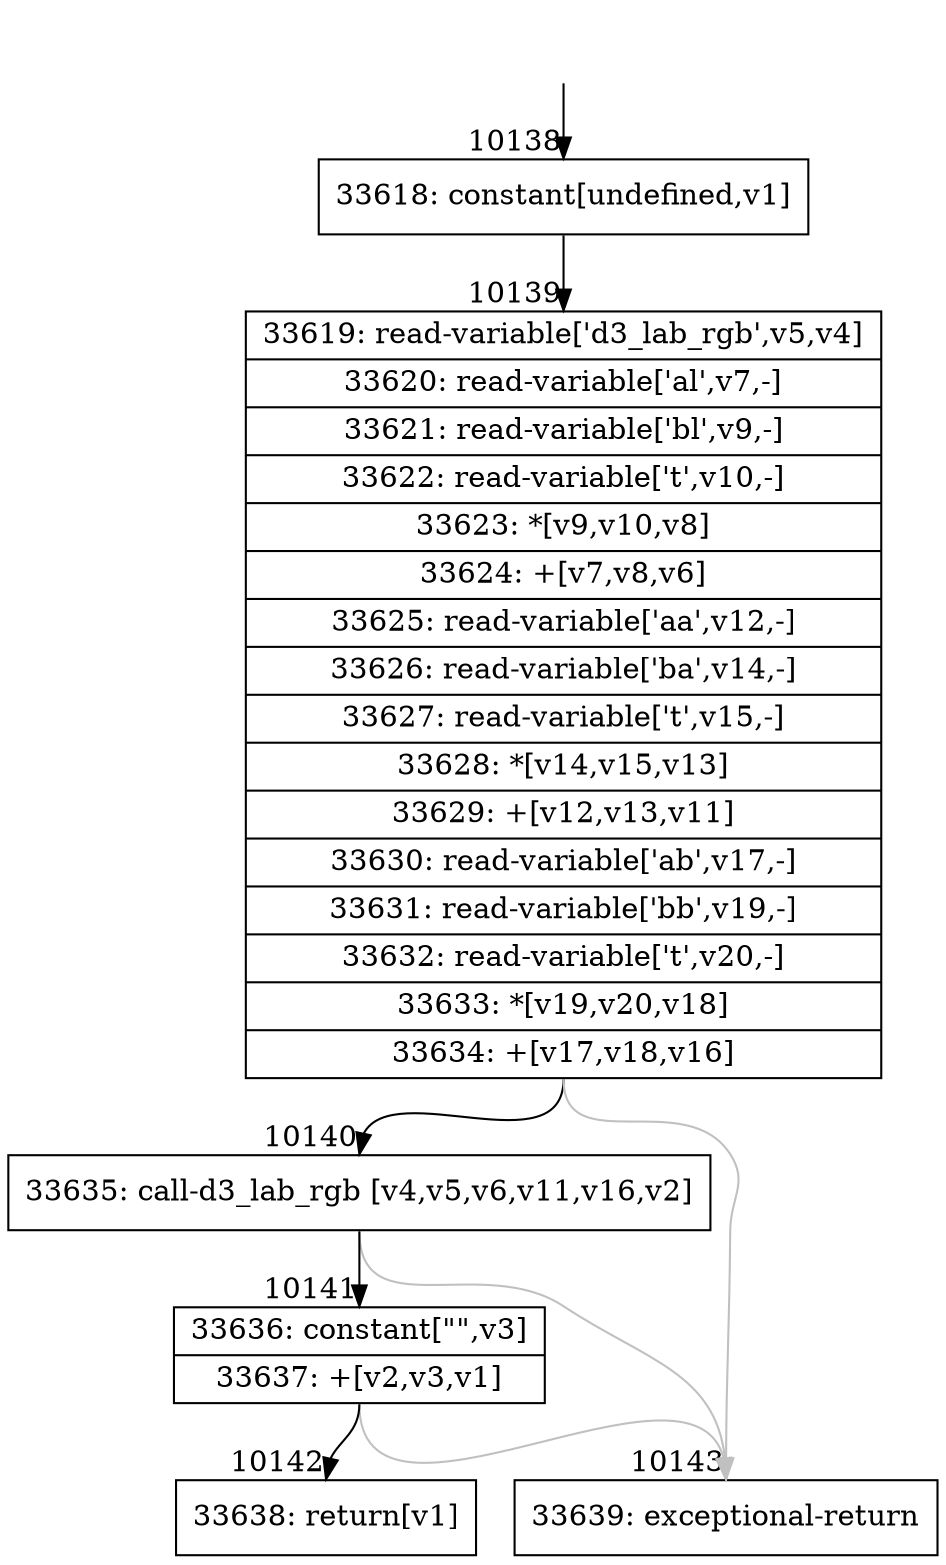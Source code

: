 digraph {
rankdir="TD"
BB_entry934[shape=none,label=""];
BB_entry934 -> BB10138 [tailport=s, headport=n, headlabel="    10138"]
BB10138 [shape=record label="{33618: constant[undefined,v1]}" ] 
BB10138 -> BB10139 [tailport=s, headport=n, headlabel="      10139"]
BB10139 [shape=record label="{33619: read-variable['d3_lab_rgb',v5,v4]|33620: read-variable['al',v7,-]|33621: read-variable['bl',v9,-]|33622: read-variable['t',v10,-]|33623: *[v9,v10,v8]|33624: +[v7,v8,v6]|33625: read-variable['aa',v12,-]|33626: read-variable['ba',v14,-]|33627: read-variable['t',v15,-]|33628: *[v14,v15,v13]|33629: +[v12,v13,v11]|33630: read-variable['ab',v17,-]|33631: read-variable['bb',v19,-]|33632: read-variable['t',v20,-]|33633: *[v19,v20,v18]|33634: +[v17,v18,v16]}" ] 
BB10139 -> BB10140 [tailport=s, headport=n, headlabel="      10140"]
BB10139 -> BB10143 [tailport=s, headport=n, color=gray, headlabel="      10143"]
BB10140 [shape=record label="{33635: call-d3_lab_rgb [v4,v5,v6,v11,v16,v2]}" ] 
BB10140 -> BB10141 [tailport=s, headport=n, headlabel="      10141"]
BB10140 -> BB10143 [tailport=s, headport=n, color=gray]
BB10141 [shape=record label="{33636: constant[\"\",v3]|33637: +[v2,v3,v1]}" ] 
BB10141 -> BB10142 [tailport=s, headport=n, headlabel="      10142"]
BB10141 -> BB10143 [tailport=s, headport=n, color=gray]
BB10142 [shape=record label="{33638: return[v1]}" ] 
BB10143 [shape=record label="{33639: exceptional-return}" ] 
//#$~ 5928
}
